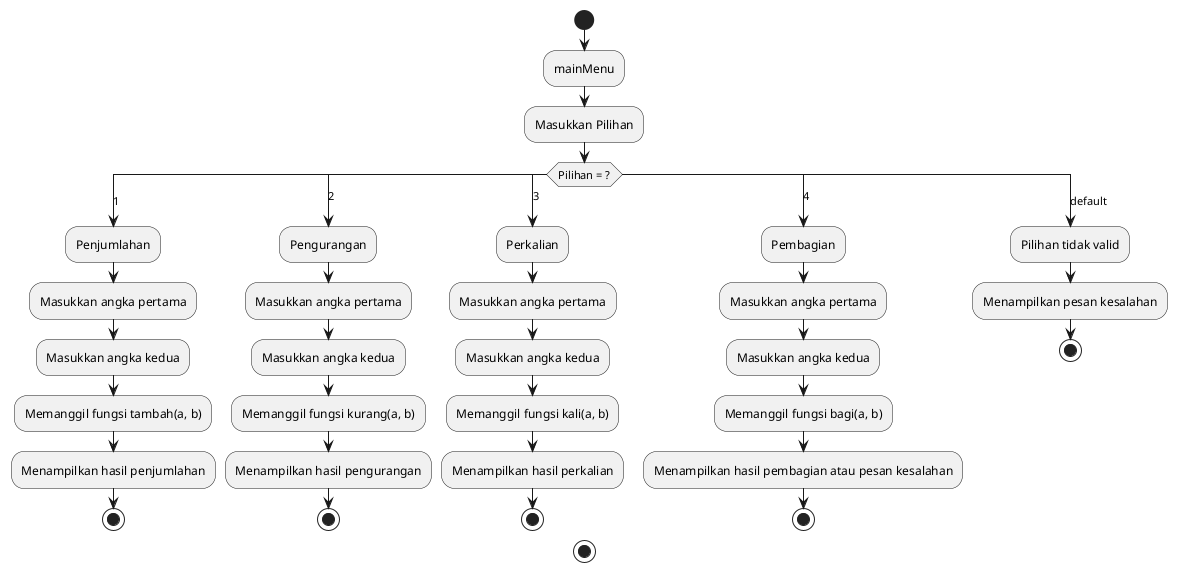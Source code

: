 @startuml soal7

start

:mainMenu;
:Masukkan Pilihan;
switch (Pilihan = ?)
    case(1)
        :Penjumlahan;
        :Masukkan angka pertama;
        :Masukkan angka kedua;
        :Memanggil fungsi tambah(a, b);
        :Menampilkan hasil penjumlahan;
        stop
    case (2)
        :Pengurangan;
        :Masukkan angka pertama;
        :Masukkan angka kedua;
        :Memanggil fungsi kurang(a, b);
        :Menampilkan hasil pengurangan;
        stop
    case (3)
        :Perkalian;
        :Masukkan angka pertama;
        :Masukkan angka kedua;
        :Memanggil fungsi kali(a, b);
        :Menampilkan hasil perkalian;
        stop
    case (4)
        :Pembagian;
        :Masukkan angka pertama;
        :Masukkan angka kedua;
        :Memanggil fungsi bagi(a, b);
        :Menampilkan hasil pembagian atau pesan kesalahan;
        stop
    case (default)
        :Pilihan tidak valid;
        :Menampilkan pesan kesalahan;
        stop
endswitch

stop

@enduml
